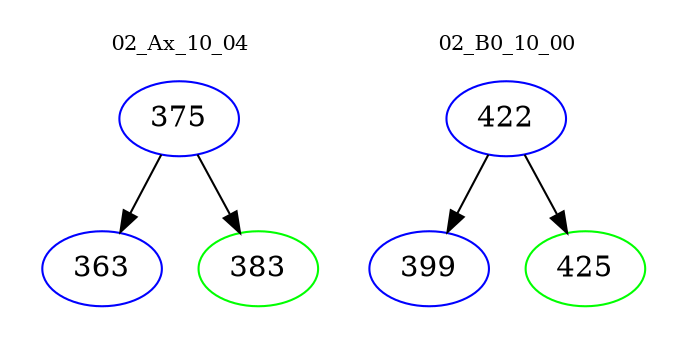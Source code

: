 digraph{
subgraph cluster_0 {
color = white
label = "02_Ax_10_04";
fontsize=10;
T0_375 [label="375", color="blue"]
T0_375 -> T0_363 [color="black"]
T0_363 [label="363", color="blue"]
T0_375 -> T0_383 [color="black"]
T0_383 [label="383", color="green"]
}
subgraph cluster_1 {
color = white
label = "02_B0_10_00";
fontsize=10;
T1_422 [label="422", color="blue"]
T1_422 -> T1_399 [color="black"]
T1_399 [label="399", color="blue"]
T1_422 -> T1_425 [color="black"]
T1_425 [label="425", color="green"]
}
}
